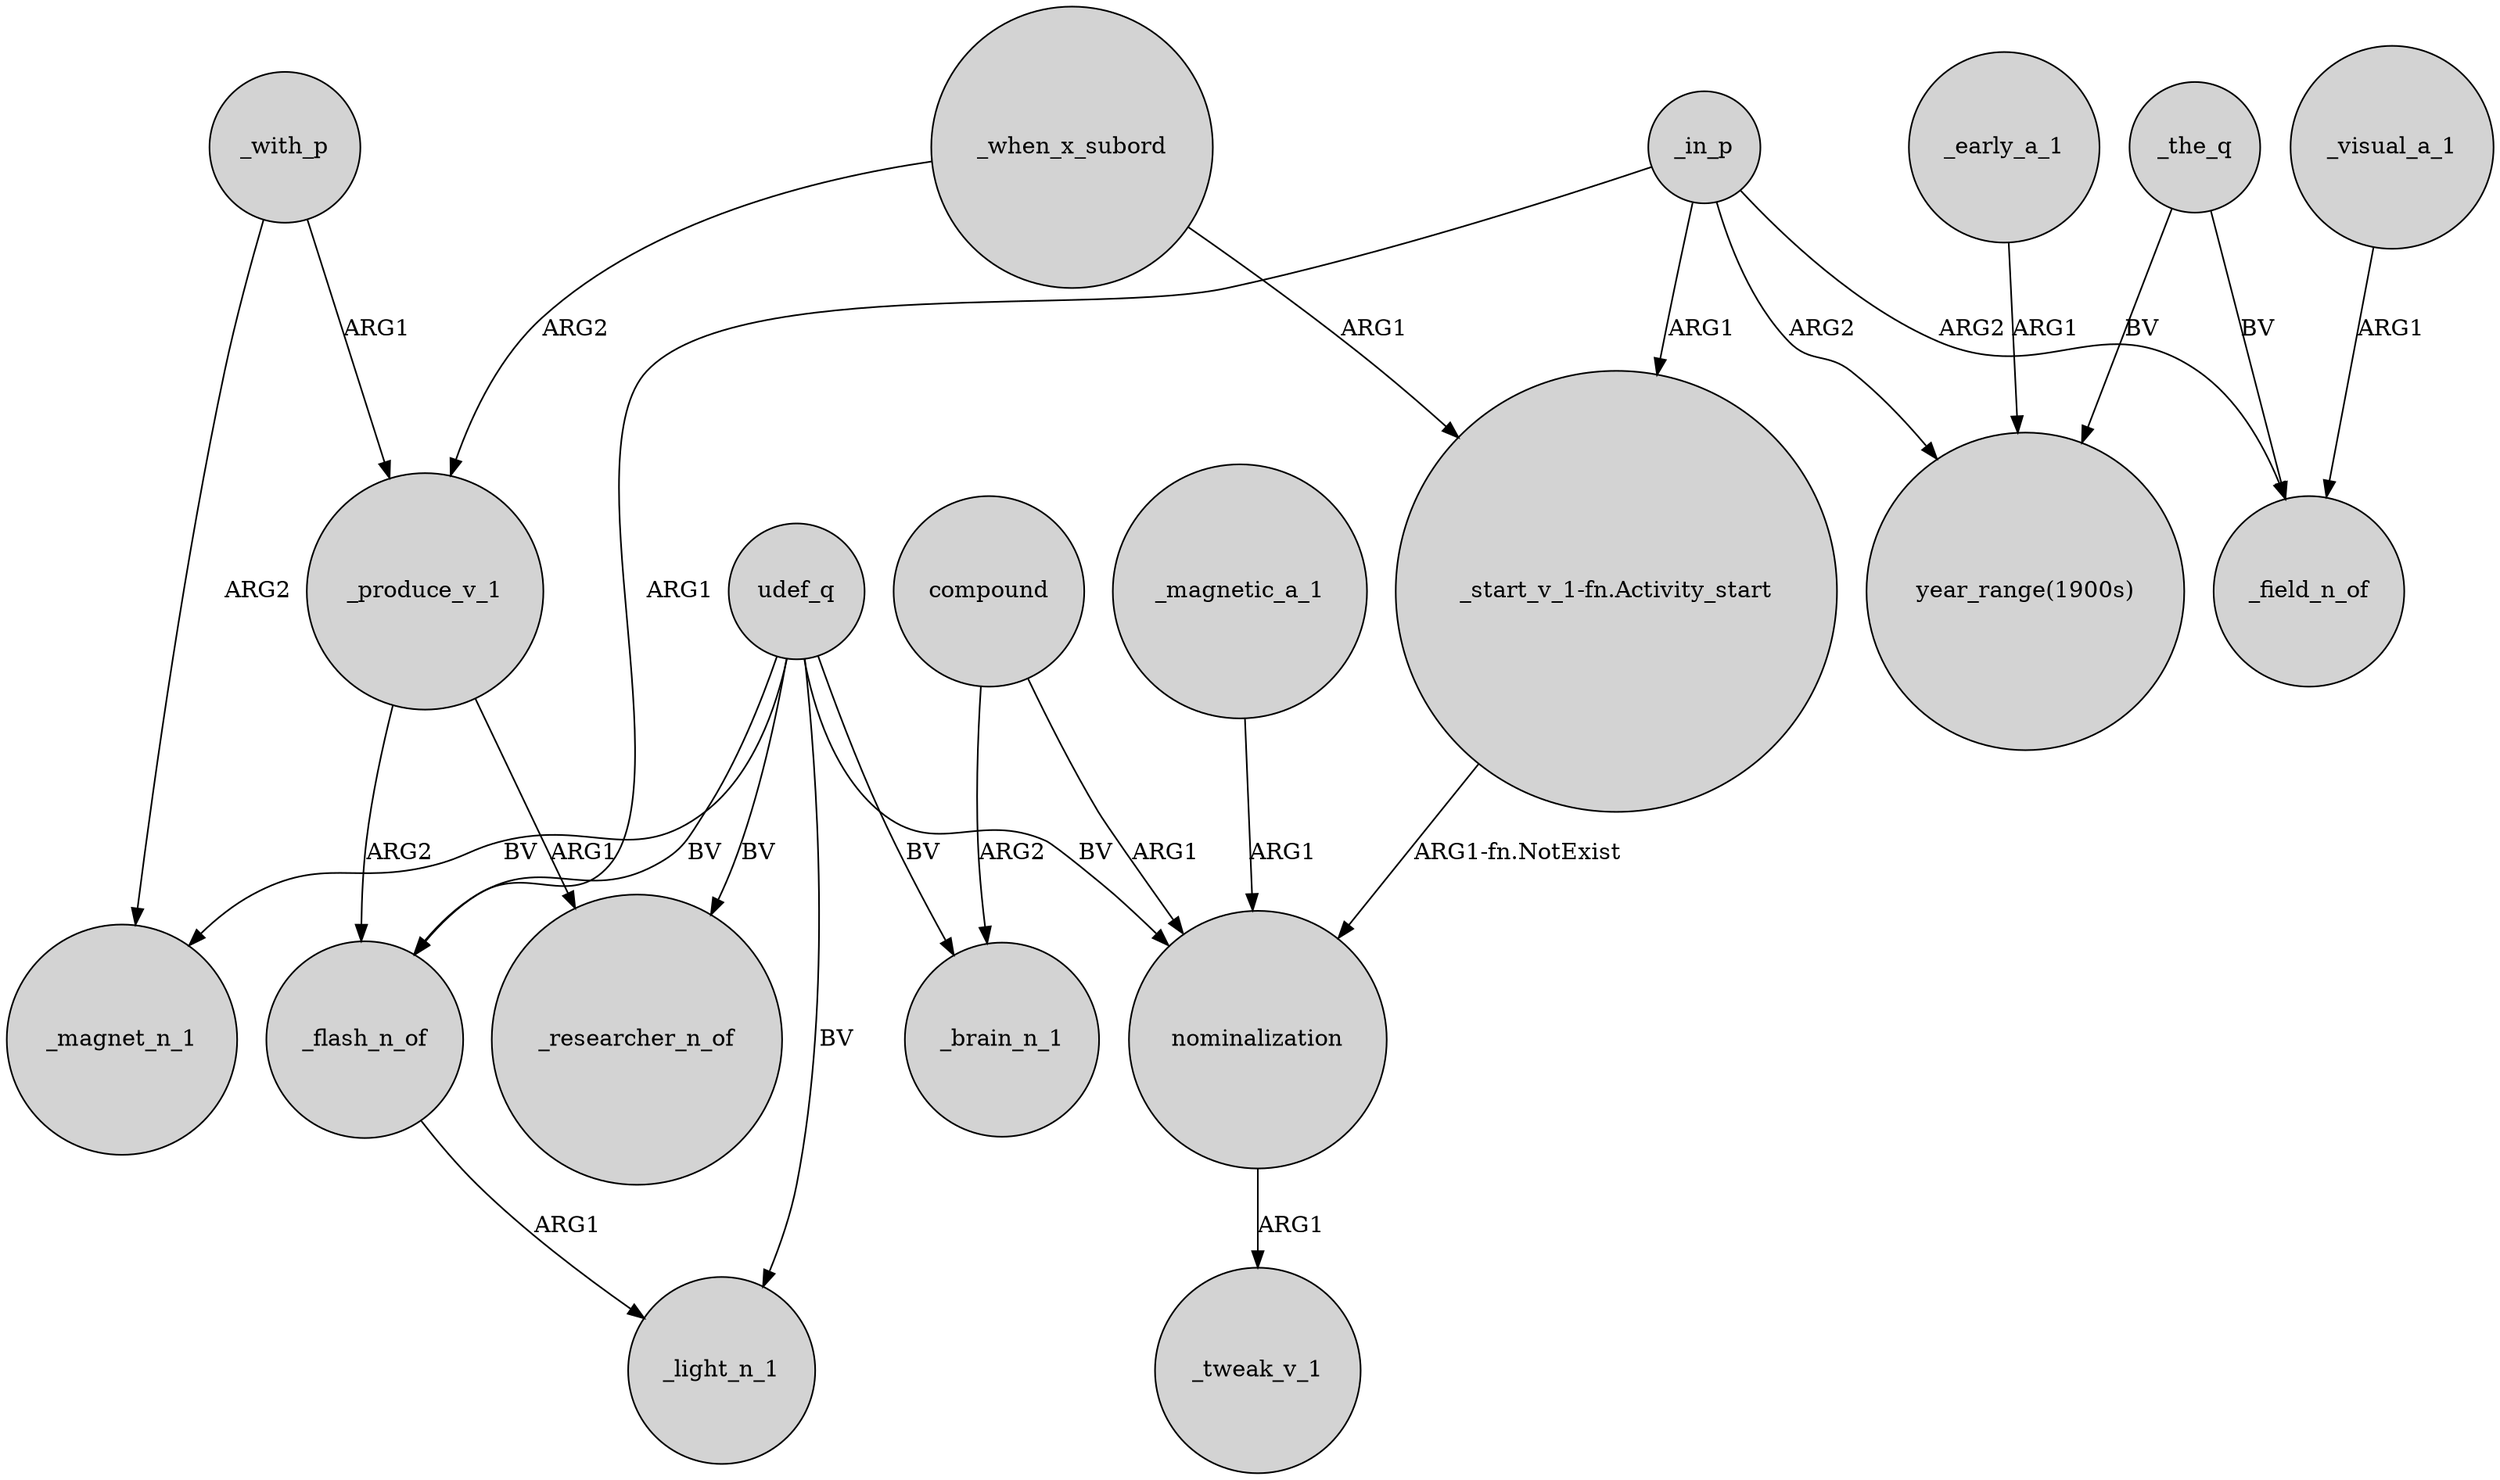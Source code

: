 digraph {
	node [shape=circle style=filled]
	_when_x_subord -> "_start_v_1-fn.Activity_start" [label=ARG1]
	compound -> _brain_n_1 [label=ARG2]
	_magnetic_a_1 -> nominalization [label=ARG1]
	"_start_v_1-fn.Activity_start" -> nominalization [label="ARG1-fn.NotExist"]
	_produce_v_1 -> _flash_n_of [label=ARG2]
	_in_p -> "year_range(1900s)" [label=ARG2]
	_early_a_1 -> "year_range(1900s)" [label=ARG1]
	udef_q -> _magnet_n_1 [label=BV]
	nominalization -> _tweak_v_1 [label=ARG1]
	udef_q -> _flash_n_of [label=BV]
	_in_p -> "_start_v_1-fn.Activity_start" [label=ARG1]
	_visual_a_1 -> _field_n_of [label=ARG1]
	_the_q -> _field_n_of [label=BV]
	udef_q -> _researcher_n_of [label=BV]
	_with_p -> _magnet_n_1 [label=ARG2]
	_flash_n_of -> _light_n_1 [label=ARG1]
	_in_p -> _flash_n_of [label=ARG1]
	udef_q -> nominalization [label=BV]
	_with_p -> _produce_v_1 [label=ARG1]
	_produce_v_1 -> _researcher_n_of [label=ARG1]
	udef_q -> _brain_n_1 [label=BV]
	_when_x_subord -> _produce_v_1 [label=ARG2]
	compound -> nominalization [label=ARG1]
	_in_p -> _field_n_of [label=ARG2]
	udef_q -> _light_n_1 [label=BV]
	_the_q -> "year_range(1900s)" [label=BV]
}
